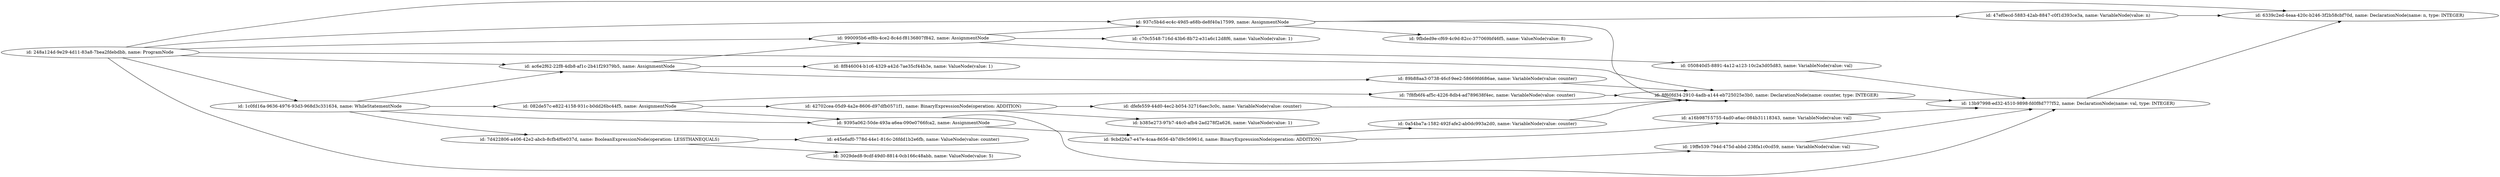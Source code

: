 digraph g {
	rankdir=LR
		"id: 990095b6-ef8b-4ce2-8c4d-f8136807f842, name: AssignmentNode" -> "id: 937c5b4d-ec4c-49d5-a68b-de8f40a17599, name: AssignmentNode"
		"id: 990095b6-ef8b-4ce2-8c4d-f8136807f842, name: AssignmentNode" -> "id: 050840d5-8891-4a12-a123-10c2a3d05d83, name: VariableNode(value: val)"
		"id: 990095b6-ef8b-4ce2-8c4d-f8136807f842, name: AssignmentNode" -> "id: c70c5548-716d-43b6-8b72-e31a6c12d8f6, name: ValueNode(value: 1)"
		"id: dfefe559-44d0-4ec2-b054-32716aec3c0c, name: VariableNode(value: counter)" -> "id: 8f60fd34-2910-4adb-a144-eb725025e3b0, name: DeclarationNode(name: counter, type: INTEGER)"
		"id: 9395a062-50de-493a-a6ea-090e0766fca2, name: AssignmentNode" -> "id: 9cbd26a7-e47e-4caa-8656-4b7d9c56961d, name: BinaryExpressionNode(operation: ADDITION)"
		"id: 9395a062-50de-493a-a6ea-090e0766fca2, name: AssignmentNode" -> "id: 19ffe539-794d-475d-abbd-238fa1c0cd59, name: VariableNode(value: val)"
		"id: 937c5b4d-ec4c-49d5-a68b-de8f40a17599, name: AssignmentNode" -> "id: 9fbded9e-cf69-4c9d-82cc-377069bf46f5, name: ValueNode(value: 8)"
		"id: 937c5b4d-ec4c-49d5-a68b-de8f40a17599, name: AssignmentNode" -> "id: 8f60fd34-2910-4adb-a144-eb725025e3b0, name: DeclarationNode(name: counter, type: INTEGER)"
		"id: 937c5b4d-ec4c-49d5-a68b-de8f40a17599, name: AssignmentNode" -> "id: 47ef0ecd-5883-42ab-8847-c0f1d393ce3a, name: VariableNode(value: n)"
		"id: 082de57c-e822-4158-931c-b0dd26bc44f5, name: AssignmentNode" -> "id: 9395a062-50de-493a-a6ea-090e0766fca2, name: AssignmentNode"
		"id: 082de57c-e822-4158-931c-b0dd26bc44f5, name: AssignmentNode" -> "id: 42702cea-05d9-4a2e-8606-d97dfb0571f1, name: BinaryExpressionNode(operation: ADDITION)"
		"id: 082de57c-e822-4158-931c-b0dd26bc44f5, name: AssignmentNode" -> "id: 7f8fb6f4-af5c-4226-8db4-ad789638f4ec, name: VariableNode(value: counter)"
		"id: 19ffe539-794d-475d-abbd-238fa1c0cd59, name: VariableNode(value: val)" -> "id: 13b97998-ed32-4510-9898-fd0f8d777f52, name: DeclarationNode(name: val, type: INTEGER)"
		"id: 7f8fb6f4-af5c-4226-8db4-ad789638f4ec, name: VariableNode(value: counter)" -> "id: 8f60fd34-2910-4adb-a144-eb725025e3b0, name: DeclarationNode(name: counter, type: INTEGER)"
		"id: 050840d5-8891-4a12-a123-10c2a3d05d83, name: VariableNode(value: val)" -> "id: 13b97998-ed32-4510-9898-fd0f8d777f52, name: DeclarationNode(name: val, type: INTEGER)"
		"id: a16b987f-5755-4ad0-a6ac-084b31118343, name: VariableNode(value: val)" -> "id: 13b97998-ed32-4510-9898-fd0f8d777f52, name: DeclarationNode(name: val, type: INTEGER)"
		"id: ac6e2f62-22f8-4db8-af1c-2b41f29379b5, name: AssignmentNode" -> "id: 990095b6-ef8b-4ce2-8c4d-f8136807f842, name: AssignmentNode"
		"id: ac6e2f62-22f8-4db8-af1c-2b41f29379b5, name: AssignmentNode" -> "id: 89b88aa3-0738-46cf-9ee2-58669fd686ae, name: VariableNode(value: counter)"
		"id: ac6e2f62-22f8-4db8-af1c-2b41f29379b5, name: AssignmentNode" -> "id: 8f846004-b1c6-4329-a42d-7ae35cf44b3e, name: ValueNode(value: 1)"
		"id: 7d422806-a406-42e2-abcb-8cfb4f0e037d, name: BooleanExpressionNode(operation: LESSTHANEQUALS)" -> "id: e45e6af0-778d-44e1-816c-26fdd1b2e6fb, name: ValueNode(value: counter)"
		"id: 7d422806-a406-42e2-abcb-8cfb4f0e037d, name: BooleanExpressionNode(operation: LESSTHANEQUALS)" -> "id: 3029ded8-9cdf-49d0-8814-0cb166c48abb, name: ValueNode(value: 5)"
		"id: 9cbd26a7-e47e-4caa-8656-4b7d9c56961d, name: BinaryExpressionNode(operation: ADDITION)" -> "id: a16b987f-5755-4ad0-a6ac-084b31118343, name: VariableNode(value: val)"
		"id: 9cbd26a7-e47e-4caa-8656-4b7d9c56961d, name: BinaryExpressionNode(operation: ADDITION)" -> "id: 0a54ba7a-1582-492f-afe2-ab0dc993a2d0, name: VariableNode(value: counter)"
		"id: 42702cea-05d9-4a2e-8606-d97dfb0571f1, name: BinaryExpressionNode(operation: ADDITION)" -> "id: dfefe559-44d0-4ec2-b054-32716aec3c0c, name: VariableNode(value: counter)"
		"id: 42702cea-05d9-4a2e-8606-d97dfb0571f1, name: BinaryExpressionNode(operation: ADDITION)" -> "id: b385e273-97b7-44c0-afb4-2ad278f2a626, name: ValueNode(value: 1)"
		"id: 89b88aa3-0738-46cf-9ee2-58669fd686ae, name: VariableNode(value: counter)" -> "id: 8f60fd34-2910-4adb-a144-eb725025e3b0, name: DeclarationNode(name: counter, type: INTEGER)"
		"id: 8f60fd34-2910-4adb-a144-eb725025e3b0, name: DeclarationNode(name: counter, type: INTEGER)" -> "id: 13b97998-ed32-4510-9898-fd0f8d777f52, name: DeclarationNode(name: val, type: INTEGER)"
		"id: 47ef0ecd-5883-42ab-8847-c0f1d393ce3a, name: VariableNode(value: n)" -> "id: 6339c2ed-4eaa-420c-b246-3f2b58cbf70d, name: DeclarationNode(name: n, type: INTEGER)"
		"id: 248a124d-9e29-4d11-83a8-7bea2fdebdbb, name: ProgramNode" -> "id: 990095b6-ef8b-4ce2-8c4d-f8136807f842, name: AssignmentNode"
		"id: 248a124d-9e29-4d11-83a8-7bea2fdebdbb, name: ProgramNode" -> "id: 937c5b4d-ec4c-49d5-a68b-de8f40a17599, name: AssignmentNode"
		"id: 248a124d-9e29-4d11-83a8-7bea2fdebdbb, name: ProgramNode" -> "id: 8f60fd34-2910-4adb-a144-eb725025e3b0, name: DeclarationNode(name: counter, type: INTEGER)"
		"id: 248a124d-9e29-4d11-83a8-7bea2fdebdbb, name: ProgramNode" -> "id: 6339c2ed-4eaa-420c-b246-3f2b58cbf70d, name: DeclarationNode(name: n, type: INTEGER)"
		"id: 248a124d-9e29-4d11-83a8-7bea2fdebdbb, name: ProgramNode" -> "id: ac6e2f62-22f8-4db8-af1c-2b41f29379b5, name: AssignmentNode"
		"id: 248a124d-9e29-4d11-83a8-7bea2fdebdbb, name: ProgramNode" -> "id: 13b97998-ed32-4510-9898-fd0f8d777f52, name: DeclarationNode(name: val, type: INTEGER)"
		"id: 248a124d-9e29-4d11-83a8-7bea2fdebdbb, name: ProgramNode" -> "id: 1c0fd16a-9636-4976-93d3-968d3c331634, name: WhileStatementNode"
		"id: 13b97998-ed32-4510-9898-fd0f8d777f52, name: DeclarationNode(name: val, type: INTEGER)" -> "id: 6339c2ed-4eaa-420c-b246-3f2b58cbf70d, name: DeclarationNode(name: n, type: INTEGER)"
		"id: 1c0fd16a-9636-4976-93d3-968d3c331634, name: WhileStatementNode" -> "id: 7d422806-a406-42e2-abcb-8cfb4f0e037d, name: BooleanExpressionNode(operation: LESSTHANEQUALS)"
		"id: 1c0fd16a-9636-4976-93d3-968d3c331634, name: WhileStatementNode" -> "id: 9395a062-50de-493a-a6ea-090e0766fca2, name: AssignmentNode"
		"id: 1c0fd16a-9636-4976-93d3-968d3c331634, name: WhileStatementNode" -> "id: 082de57c-e822-4158-931c-b0dd26bc44f5, name: AssignmentNode"
		"id: 1c0fd16a-9636-4976-93d3-968d3c331634, name: WhileStatementNode" -> "id: ac6e2f62-22f8-4db8-af1c-2b41f29379b5, name: AssignmentNode"
		"id: 0a54ba7a-1582-492f-afe2-ab0dc993a2d0, name: VariableNode(value: counter)" -> "id: 8f60fd34-2910-4adb-a144-eb725025e3b0, name: DeclarationNode(name: counter, type: INTEGER)"
}